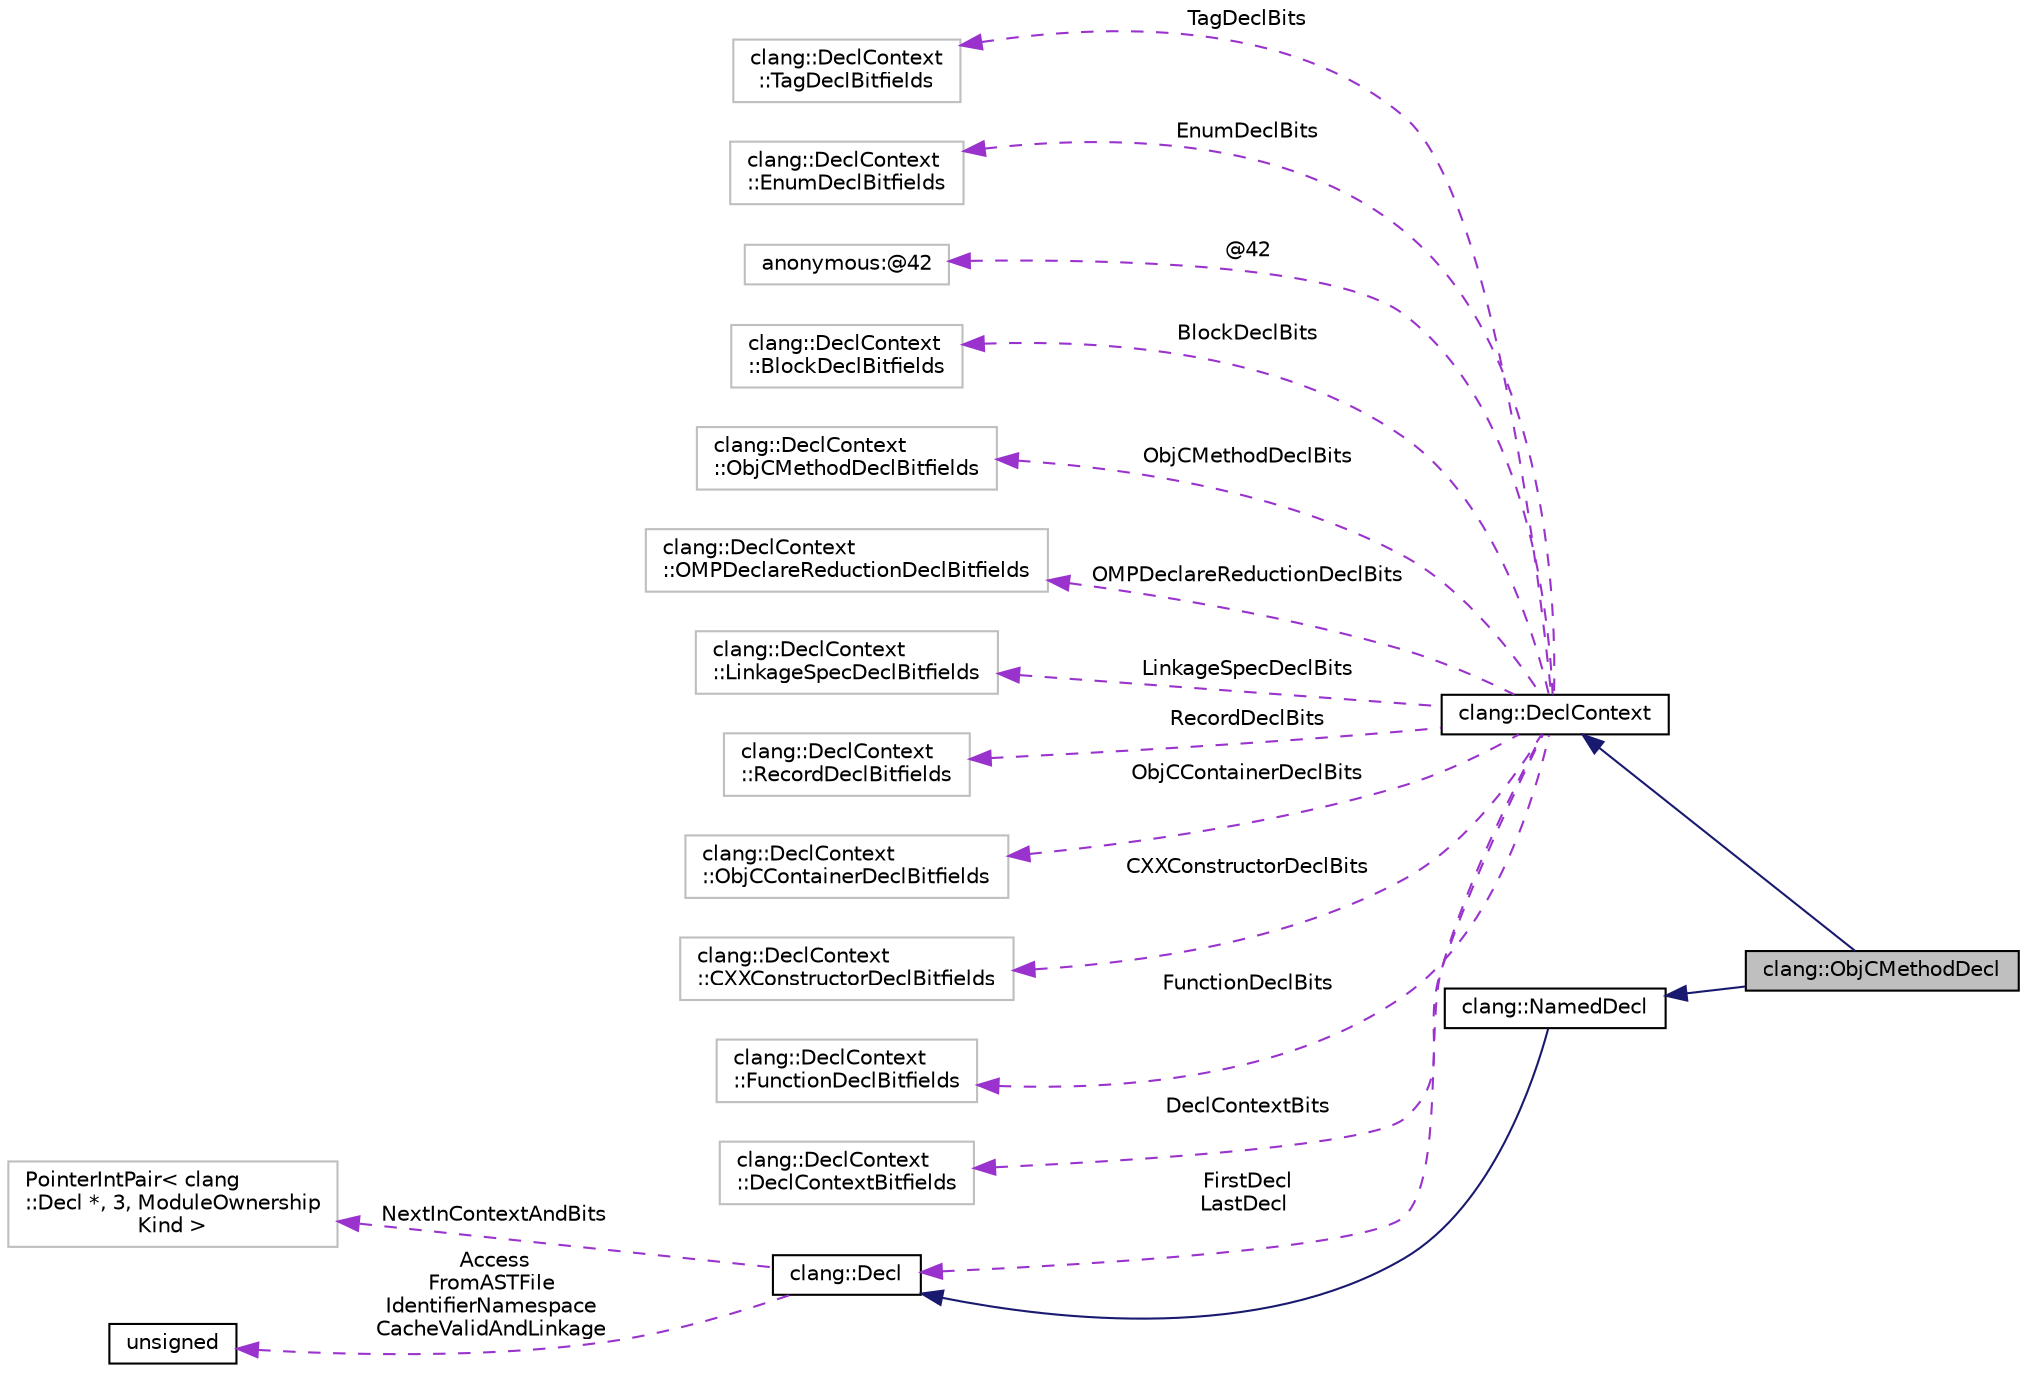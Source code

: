 digraph "clang::ObjCMethodDecl"
{
 // LATEX_PDF_SIZE
  bgcolor="transparent";
  edge [fontname="Helvetica",fontsize="10",labelfontname="Helvetica",labelfontsize="10"];
  node [fontname="Helvetica",fontsize="10",shape=record];
  rankdir="LR";
  Node1 [label="clang::ObjCMethodDecl",height=0.2,width=0.4,color="black", fillcolor="grey75", style="filled", fontcolor="black",tooltip="ObjCMethodDecl - Represents an instance or class method declaration."];
  Node2 -> Node1 [dir="back",color="midnightblue",fontsize="10",style="solid",fontname="Helvetica"];
  Node2 [label="clang::NamedDecl",height=0.2,width=0.4,color="black",URL="$classclang_1_1NamedDecl.html",tooltip="This represents a decl that may have a name."];
  Node3 -> Node2 [dir="back",color="midnightblue",fontsize="10",style="solid",fontname="Helvetica"];
  Node3 [label="clang::Decl",height=0.2,width=0.4,color="black",URL="$classclang_1_1Decl.html",tooltip="Decl - This represents one declaration (or definition), e.g."];
  Node4 -> Node3 [dir="back",color="darkorchid3",fontsize="10",style="dashed",label=" NextInContextAndBits" ,fontname="Helvetica"];
  Node4 [label="PointerIntPair\< clang\l::Decl *, 3, ModuleOwnership\lKind \>",height=0.2,width=0.4,color="grey75",tooltip=" "];
  Node5 -> Node3 [dir="back",color="darkorchid3",fontsize="10",style="dashed",label=" Access\nFromASTFile\nIdentifierNamespace\nCacheValidAndLinkage" ,fontname="Helvetica"];
  Node5 [label="unsigned",height=0.2,width=0.4,color="black",URL="$classunsigned.html",tooltip=" "];
  Node6 -> Node1 [dir="back",color="midnightblue",fontsize="10",style="solid",fontname="Helvetica"];
  Node6 [label="clang::DeclContext",height=0.2,width=0.4,color="black",URL="$classclang_1_1DeclContext.html",tooltip="DeclContext - This is used only as base class of specific decl types that can act as declaration cont..."];
  Node7 -> Node6 [dir="back",color="darkorchid3",fontsize="10",style="dashed",label=" TagDeclBits" ,fontname="Helvetica"];
  Node7 [label="clang::DeclContext\l::TagDeclBitfields",height=0.2,width=0.4,color="grey75",tooltip="Stores the bits used by TagDecl."];
  Node8 -> Node6 [dir="back",color="darkorchid3",fontsize="10",style="dashed",label=" EnumDeclBits" ,fontname="Helvetica"];
  Node8 [label="clang::DeclContext\l::EnumDeclBitfields",height=0.2,width=0.4,color="grey75",tooltip="Stores the bits used by EnumDecl."];
  Node9 -> Node6 [dir="back",color="darkorchid3",fontsize="10",style="dashed",label=" @42" ,fontname="Helvetica"];
  Node9 [label="anonymous:@42",height=0.2,width=0.4,color="grey75",tooltip=" "];
  Node10 -> Node6 [dir="back",color="darkorchid3",fontsize="10",style="dashed",label=" BlockDeclBits" ,fontname="Helvetica"];
  Node10 [label="clang::DeclContext\l::BlockDeclBitfields",height=0.2,width=0.4,color="grey75",tooltip="Stores the bits used by BlockDecl."];
  Node11 -> Node6 [dir="back",color="darkorchid3",fontsize="10",style="dashed",label=" ObjCMethodDeclBits" ,fontname="Helvetica"];
  Node11 [label="clang::DeclContext\l::ObjCMethodDeclBitfields",height=0.2,width=0.4,color="grey75",tooltip="Stores the bits used by ObjCMethodDecl."];
  Node12 -> Node6 [dir="back",color="darkorchid3",fontsize="10",style="dashed",label=" OMPDeclareReductionDeclBits" ,fontname="Helvetica"];
  Node12 [label="clang::DeclContext\l::OMPDeclareReductionDeclBitfields",height=0.2,width=0.4,color="grey75",tooltip="Stores the bits used by OMPDeclareReductionDecl."];
  Node13 -> Node6 [dir="back",color="darkorchid3",fontsize="10",style="dashed",label=" LinkageSpecDeclBits" ,fontname="Helvetica"];
  Node13 [label="clang::DeclContext\l::LinkageSpecDeclBitfields",height=0.2,width=0.4,color="grey75",tooltip="Stores the bits used by LinkageSpecDecl."];
  Node14 -> Node6 [dir="back",color="darkorchid3",fontsize="10",style="dashed",label=" RecordDeclBits" ,fontname="Helvetica"];
  Node14 [label="clang::DeclContext\l::RecordDeclBitfields",height=0.2,width=0.4,color="grey75",tooltip="Stores the bits used by RecordDecl."];
  Node15 -> Node6 [dir="back",color="darkorchid3",fontsize="10",style="dashed",label=" ObjCContainerDeclBits" ,fontname="Helvetica"];
  Node15 [label="clang::DeclContext\l::ObjCContainerDeclBitfields",height=0.2,width=0.4,color="grey75",tooltip="Stores the bits used by ObjCContainerDecl."];
  Node16 -> Node6 [dir="back",color="darkorchid3",fontsize="10",style="dashed",label=" CXXConstructorDeclBits" ,fontname="Helvetica"];
  Node16 [label="clang::DeclContext\l::CXXConstructorDeclBitfields",height=0.2,width=0.4,color="grey75",tooltip="Stores the bits used by CXXConstructorDecl."];
  Node17 -> Node6 [dir="back",color="darkorchid3",fontsize="10",style="dashed",label=" FunctionDeclBits" ,fontname="Helvetica"];
  Node17 [label="clang::DeclContext\l::FunctionDeclBitfields",height=0.2,width=0.4,color="grey75",tooltip="Stores the bits used by FunctionDecl."];
  Node18 -> Node6 [dir="back",color="darkorchid3",fontsize="10",style="dashed",label=" DeclContextBits" ,fontname="Helvetica"];
  Node18 [label="clang::DeclContext\l::DeclContextBitfields",height=0.2,width=0.4,color="grey75",tooltip="Stores the bits used by DeclContext."];
  Node3 -> Node6 [dir="back",color="darkorchid3",fontsize="10",style="dashed",label=" FirstDecl\nLastDecl" ,fontname="Helvetica"];
}
